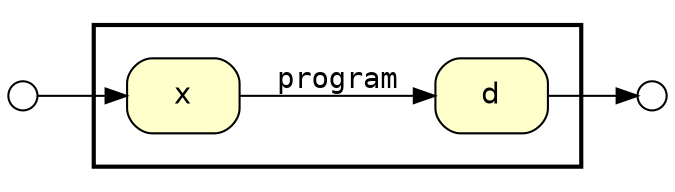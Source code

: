 digraph Workflow {
rankdir=LR

/* Start of double cluster for drawing box around nodes in workflow */
subgraph cluster0 {label=""; penwidth=2; fontsize=18
subgraph cluster1 {label=""; color="white"

/* Nodes for data channels in workflow */
node[shape=box style="rounded,filled" fillcolor="#FFFFCC" peripheries=1 fontname="Helvetica"]
node1 [label="d"]
node2 [label="x"]

/* Edges between channels in workflow */
edge[fontname=Courier]
node2 -> node1 [label="program"]

/* End of double cluster for drawing box around nodes in workflow */
}}

/* Nodes representing workflow ports */
node[shape=circle style="rounded,filled" fillcolor="#FFFFFF" peripheries=1 fontname="Helvetica" width=0.2]
node3 [label=""]
node4 [label=""]

/* Edges between channels and ports */
node3 -> node2
node1 -> node4
}
